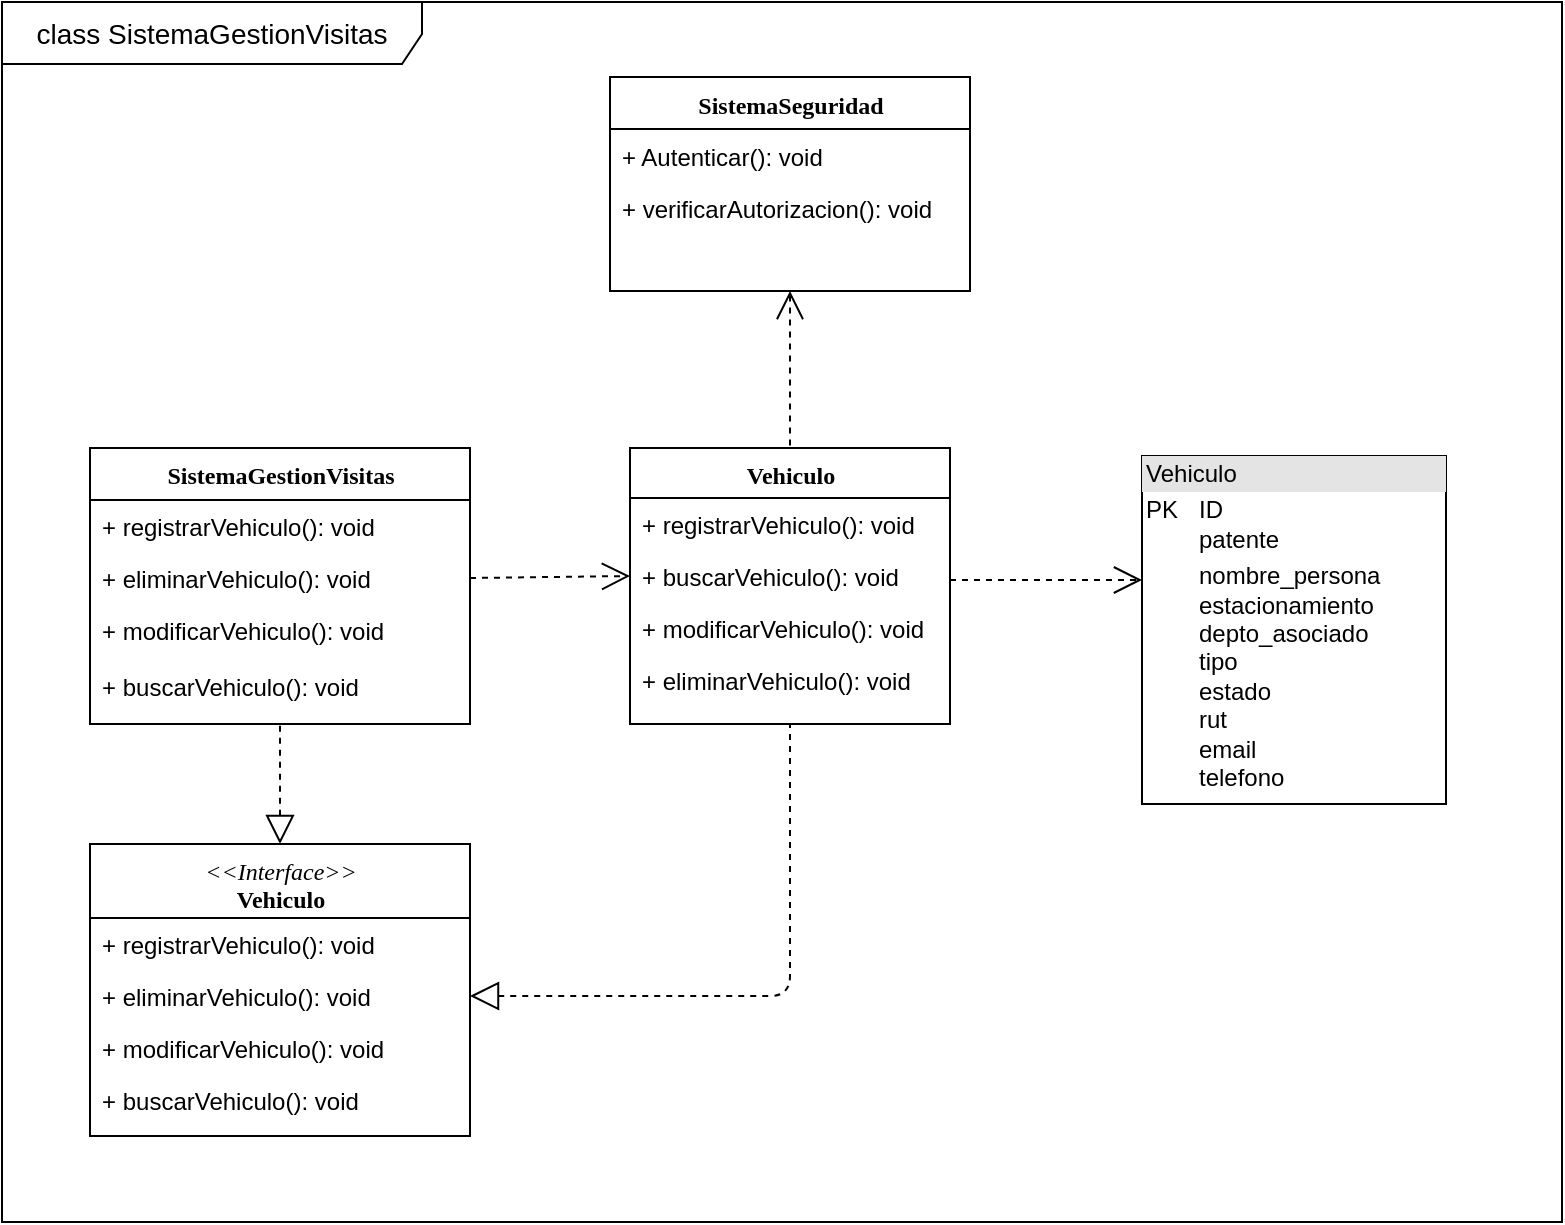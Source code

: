 <mxfile pages="1" version="11.2.8" type="google"><diagram name="Page-1" id="9f46799a-70d6-7492-0946-bef42562c5a5"><mxGraphModel dx="828" dy="451" grid="1" gridSize="10" guides="1" tooltips="1" connect="1" arrows="1" fold="1" page="1" pageScale="1" pageWidth="1100" pageHeight="850" background="#ffffff" math="0" shadow="0"><root><mxCell id="0"/><mxCell id="1" parent="0"/><mxCell id="GkAajKtFIGLuhse4K5WX-2" value="&lt;font style=&quot;font-size: 14px&quot;&gt;class SistemaGestionVisitas&lt;/font&gt;" style="shape=umlFrame;whiteSpace=wrap;html=1;width=210;height=31;" parent="1" vertex="1"><mxGeometry x="40" y="80" width="780" height="610" as="geometry"/></mxCell><mxCell id="78961159f06e98e8-17" value="SistemaSeguridad" style="swimlane;html=1;fontStyle=1;align=center;verticalAlign=top;childLayout=stackLayout;horizontal=1;startSize=26;horizontalStack=0;resizeParent=1;resizeLast=0;collapsible=1;marginBottom=0;swimlaneFillColor=#ffffff;rounded=0;shadow=0;comic=0;labelBackgroundColor=none;strokeColor=#000000;strokeWidth=1;fillColor=none;fontFamily=Verdana;fontSize=12;fontColor=#000000;" parent="1" vertex="1"><mxGeometry x="344" y="117.5" width="180" height="107" as="geometry"/></mxCell><mxCell id="78961159f06e98e8-20" value="+ Autenticar(): void" style="text;html=1;strokeColor=none;fillColor=none;align=left;verticalAlign=top;spacingLeft=4;spacingRight=4;whiteSpace=wrap;overflow=hidden;rotatable=0;points=[[0,0.5],[1,0.5]];portConstraint=eastwest;" parent="78961159f06e98e8-17" vertex="1"><mxGeometry y="26" width="180" height="26" as="geometry"/></mxCell><mxCell id="78961159f06e98e8-27" value="+ verificarAutorizacion(): void" style="text;html=1;strokeColor=none;fillColor=none;align=left;verticalAlign=top;spacingLeft=4;spacingRight=4;whiteSpace=wrap;overflow=hidden;rotatable=0;points=[[0,0.5],[1,0.5]];portConstraint=eastwest;" parent="78961159f06e98e8-17" vertex="1"><mxGeometry y="52" width="180" height="26" as="geometry"/></mxCell><mxCell id="78961159f06e98e8-69" value="Vehiculo" style="swimlane;html=1;fontStyle=1;align=center;verticalAlign=top;childLayout=stackLayout;horizontal=1;startSize=25;horizontalStack=0;resizeParent=1;resizeLast=0;collapsible=1;marginBottom=0;swimlaneFillColor=#ffffff;rounded=0;shadow=0;comic=0;labelBackgroundColor=none;strokeColor=#000000;strokeWidth=1;fillColor=none;fontFamily=Verdana;fontSize=12;fontColor=#000000;" parent="1" vertex="1"><mxGeometry x="354" y="303" width="160" height="138" as="geometry"/></mxCell><mxCell id="ipyEARP5-KEgsoyCmI8W-16" value="+ registrarVehiculo(): void" style="text;html=1;strokeColor=none;fillColor=none;align=left;verticalAlign=top;spacingLeft=4;spacingRight=4;whiteSpace=wrap;overflow=hidden;rotatable=0;points=[[0,0.5],[1,0.5]];portConstraint=eastwest;" parent="78961159f06e98e8-69" vertex="1"><mxGeometry y="25" width="160" height="26" as="geometry"/></mxCell><mxCell id="ipyEARP5-KEgsoyCmI8W-19" value="+ buscarVehiculo(): void" style="text;html=1;strokeColor=none;fillColor=none;align=left;verticalAlign=top;spacingLeft=4;spacingRight=4;whiteSpace=wrap;overflow=hidden;rotatable=0;points=[[0,0.5],[1,0.5]];portConstraint=eastwest;" parent="78961159f06e98e8-69" vertex="1"><mxGeometry y="51" width="160" height="26" as="geometry"/></mxCell><mxCell id="ipyEARP5-KEgsoyCmI8W-18" value="+ modificarVehiculo(): void" style="text;html=1;strokeColor=none;fillColor=none;align=left;verticalAlign=top;spacingLeft=4;spacingRight=4;whiteSpace=wrap;overflow=hidden;rotatable=0;points=[[0,0.5],[1,0.5]];portConstraint=eastwest;" parent="78961159f06e98e8-69" vertex="1"><mxGeometry y="77" width="160" height="26" as="geometry"/></mxCell><mxCell id="ipyEARP5-KEgsoyCmI8W-17" value="+ eliminarVehiculo(): void" style="text;html=1;strokeColor=none;fillColor=none;align=left;verticalAlign=top;spacingLeft=4;spacingRight=4;whiteSpace=wrap;overflow=hidden;rotatable=0;points=[[0,0.5],[1,0.5]];portConstraint=eastwest;" parent="78961159f06e98e8-69" vertex="1"><mxGeometry y="103" width="160" height="26" as="geometry"/></mxCell><mxCell id="ipyEARP5-KEgsoyCmI8W-5" value="SistemaGestionVisitas" style="swimlane;html=1;fontStyle=1;align=center;verticalAlign=top;childLayout=stackLayout;horizontal=1;startSize=26;horizontalStack=0;resizeParent=1;resizeLast=0;collapsible=1;marginBottom=0;swimlaneFillColor=#ffffff;rounded=0;shadow=0;comic=0;labelBackgroundColor=none;strokeColor=#000000;strokeWidth=1;fillColor=none;fontFamily=Verdana;fontSize=12;fontColor=#000000;" parent="1" vertex="1"><mxGeometry x="84" y="303" width="190" height="138" as="geometry"/></mxCell><mxCell id="ipyEARP5-KEgsoyCmI8W-6" value="+ registrarVehiculo(): void" style="text;html=1;strokeColor=none;fillColor=none;align=left;verticalAlign=top;spacingLeft=4;spacingRight=4;whiteSpace=wrap;overflow=hidden;rotatable=0;points=[[0,0.5],[1,0.5]];portConstraint=eastwest;" parent="ipyEARP5-KEgsoyCmI8W-5" vertex="1"><mxGeometry y="26" width="190" height="26" as="geometry"/></mxCell><mxCell id="ipyEARP5-KEgsoyCmI8W-7" value="+ eliminarVehiculo(): void" style="text;html=1;strokeColor=none;fillColor=none;align=left;verticalAlign=top;spacingLeft=4;spacingRight=4;whiteSpace=wrap;overflow=hidden;rotatable=0;points=[[0,0.5],[1,0.5]];portConstraint=eastwest;" parent="ipyEARP5-KEgsoyCmI8W-5" vertex="1"><mxGeometry y="52" width="190" height="26" as="geometry"/></mxCell><mxCell id="ipyEARP5-KEgsoyCmI8W-8" value="+ modificarVehiculo(): void" style="text;html=1;strokeColor=none;fillColor=none;align=left;verticalAlign=top;spacingLeft=4;spacingRight=4;whiteSpace=wrap;overflow=hidden;rotatable=0;points=[[0,0.5],[1,0.5]];portConstraint=eastwest;" parent="ipyEARP5-KEgsoyCmI8W-5" vertex="1"><mxGeometry y="78" width="190" height="26" as="geometry"/></mxCell><mxCell id="ipyEARP5-KEgsoyCmI8W-10" value="+ buscarVehiculo(): void" style="text;html=1;strokeColor=none;fillColor=none;align=left;verticalAlign=top;spacingLeft=4;spacingRight=4;whiteSpace=wrap;overflow=hidden;rotatable=0;points=[[0,0.5],[1,0.5]];portConstraint=eastwest;" parent="1" vertex="1"><mxGeometry x="84" y="408.5" width="190" height="26" as="geometry"/></mxCell><mxCell id="ipyEARP5-KEgsoyCmI8W-11" value="&lt;i style=&quot;font-weight: normal&quot;&gt;&lt;font style=&quot;font-size: 12px&quot;&gt;&amp;lt;&amp;lt;Interface&amp;gt;&amp;gt;&lt;/font&gt;&lt;/i&gt;&lt;br&gt;Vehiculo" style="swimlane;html=1;fontStyle=1;align=center;verticalAlign=top;childLayout=stackLayout;horizontal=1;startSize=37;horizontalStack=0;resizeParent=1;resizeLast=0;collapsible=1;marginBottom=0;swimlaneFillColor=#ffffff;rounded=0;shadow=0;comic=0;labelBackgroundColor=none;strokeColor=#000000;strokeWidth=1;fillColor=none;fontFamily=Verdana;fontSize=12;fontColor=#000000;" parent="1" vertex="1"><mxGeometry x="84" y="501" width="190" height="146" as="geometry"/></mxCell><mxCell id="ipyEARP5-KEgsoyCmI8W-12" value="+ registrarVehiculo(): void" style="text;html=1;strokeColor=none;fillColor=none;align=left;verticalAlign=top;spacingLeft=4;spacingRight=4;whiteSpace=wrap;overflow=hidden;rotatable=0;points=[[0,0.5],[1,0.5]];portConstraint=eastwest;" parent="ipyEARP5-KEgsoyCmI8W-11" vertex="1"><mxGeometry y="37" width="190" height="26" as="geometry"/></mxCell><mxCell id="ipyEARP5-KEgsoyCmI8W-13" value="+ eliminarVehiculo(): void" style="text;html=1;strokeColor=none;fillColor=none;align=left;verticalAlign=top;spacingLeft=4;spacingRight=4;whiteSpace=wrap;overflow=hidden;rotatable=0;points=[[0,0.5],[1,0.5]];portConstraint=eastwest;" parent="ipyEARP5-KEgsoyCmI8W-11" vertex="1"><mxGeometry y="63" width="190" height="26" as="geometry"/></mxCell><mxCell id="ipyEARP5-KEgsoyCmI8W-14" value="+ modificarVehiculo(): void" style="text;html=1;strokeColor=none;fillColor=none;align=left;verticalAlign=top;spacingLeft=4;spacingRight=4;whiteSpace=wrap;overflow=hidden;rotatable=0;points=[[0,0.5],[1,0.5]];portConstraint=eastwest;" parent="ipyEARP5-KEgsoyCmI8W-11" vertex="1"><mxGeometry y="89" width="190" height="26" as="geometry"/></mxCell><mxCell id="ipyEARP5-KEgsoyCmI8W-15" value="+ buscarVehiculo(): void" style="text;html=1;strokeColor=none;fillColor=none;align=left;verticalAlign=top;spacingLeft=4;spacingRight=4;whiteSpace=wrap;overflow=hidden;rotatable=0;points=[[0,0.5],[1,0.5]];portConstraint=eastwest;" parent="ipyEARP5-KEgsoyCmI8W-11" vertex="1"><mxGeometry y="115" width="190" height="26" as="geometry"/></mxCell><mxCell id="ipyEARP5-KEgsoyCmI8W-20" value="" style="endArrow=none;html=1;exitX=1;exitY=0.5;exitDx=0;exitDy=0;endSize=6;endFill=0;startArrow=block;startFill=0;startSize=12;dashed=1;entryX=0.5;entryY=1;entryDx=0;entryDy=0;" parent="1" source="ipyEARP5-KEgsoyCmI8W-13" target="78961159f06e98e8-69" edge="1"><mxGeometry width="50" height="50" relative="1" as="geometry"><mxPoint x="384" y="620" as="sourcePoint"/><mxPoint x="434" y="450" as="targetPoint"/><Array as="points"><mxPoint x="434" y="577"/></Array></mxGeometry></mxCell><mxCell id="ipyEARP5-KEgsoyCmI8W-22" value="" style="endArrow=none;html=1;dashed=1;exitX=0.5;exitY=1;exitDx=0;exitDy=0;entryX=0.5;entryY=0;entryDx=0;entryDy=0;startArrow=open;startFill=0;startSize=12;" parent="1" source="78961159f06e98e8-17" target="78961159f06e98e8-69" edge="1"><mxGeometry width="50" height="50" relative="1" as="geometry"><mxPoint x="544" y="114" as="sourcePoint"/><mxPoint x="594" y="64" as="targetPoint"/></mxGeometry></mxCell><mxCell id="ipyEARP5-KEgsoyCmI8W-26" value="&lt;div style=&quot;box-sizing: border-box ; width: 100% ; background: #e4e4e4 ; padding: 2px&quot;&gt;Vehiculo&lt;/div&gt;&lt;table style=&quot;width: 100% ; font-size: 1em&quot; cellpadding=&quot;2&quot; cellspacing=&quot;0&quot;&gt;&lt;tbody&gt;&lt;tr&gt;&lt;td&gt;PK&lt;br&gt;&lt;br&gt;&lt;/td&gt;&lt;td&gt;ID&lt;br&gt;patente&lt;br&gt;&lt;/td&gt;&lt;/tr&gt;&lt;tr&gt;&lt;td&gt;&lt;br&gt;&lt;br&gt;&lt;br&gt;&lt;br&gt;&lt;/td&gt;&lt;td&gt;nombre_persona&lt;br&gt;estacionamiento&lt;br&gt;depto_asociado&lt;br&gt;tipo&lt;br&gt;estado&lt;br&gt;rut&lt;br&gt;email&lt;br&gt;telefono&lt;/td&gt;&lt;/tr&gt;&lt;tr&gt;&lt;td&gt;&lt;/td&gt;&lt;td&gt;&lt;br&gt;&lt;br&gt;&lt;/td&gt;&lt;/tr&gt;&lt;/tbody&gt;&lt;/table&gt;" style="verticalAlign=top;align=left;overflow=fill;html=1;" parent="1" vertex="1"><mxGeometry x="610" y="307" width="152" height="174" as="geometry"/></mxCell><mxCell id="ipyEARP5-KEgsoyCmI8W-34" value="" style="endArrow=open;html=1;dashed=1;exitX=1;exitY=0.5;exitDx=0;exitDy=0;entryX=0;entryY=0.5;entryDx=0;entryDy=0;startArrow=none;startFill=0;endFill=0;startSize=6;endSize=12;" parent="1" source="ipyEARP5-KEgsoyCmI8W-7" target="ipyEARP5-KEgsoyCmI8W-19" edge="1"><mxGeometry width="50" height="50" relative="1" as="geometry"><mxPoint x="274" y="395" as="sourcePoint"/><mxPoint x="324" y="345" as="targetPoint"/></mxGeometry></mxCell><mxCell id="ipyEARP5-KEgsoyCmI8W-35" value="" style="endArrow=open;html=1;dashed=1;endFill=0;startSize=6;endSize=12;" parent="1" edge="1"><mxGeometry width="50" height="50" relative="1" as="geometry"><mxPoint x="514" y="369" as="sourcePoint"/><mxPoint x="610" y="369" as="targetPoint"/></mxGeometry></mxCell><mxCell id="ipyEARP5-KEgsoyCmI8W-37" value="" style="endArrow=none;html=1;dashed=1;exitX=0.5;exitY=0;exitDx=0;exitDy=0;entryX=0.5;entryY=1;entryDx=0;entryDy=0;endFill=0;startArrow=block;startFill=0;startSize=12;" parent="1" source="ipyEARP5-KEgsoyCmI8W-11" target="ipyEARP5-KEgsoyCmI8W-5" edge="1"><mxGeometry width="50" height="50" relative="1" as="geometry"><mxPoint x="158" y="511" as="sourcePoint"/><mxPoint x="208" y="461" as="targetPoint"/></mxGeometry></mxCell></root></mxGraphModel></diagram></mxfile>